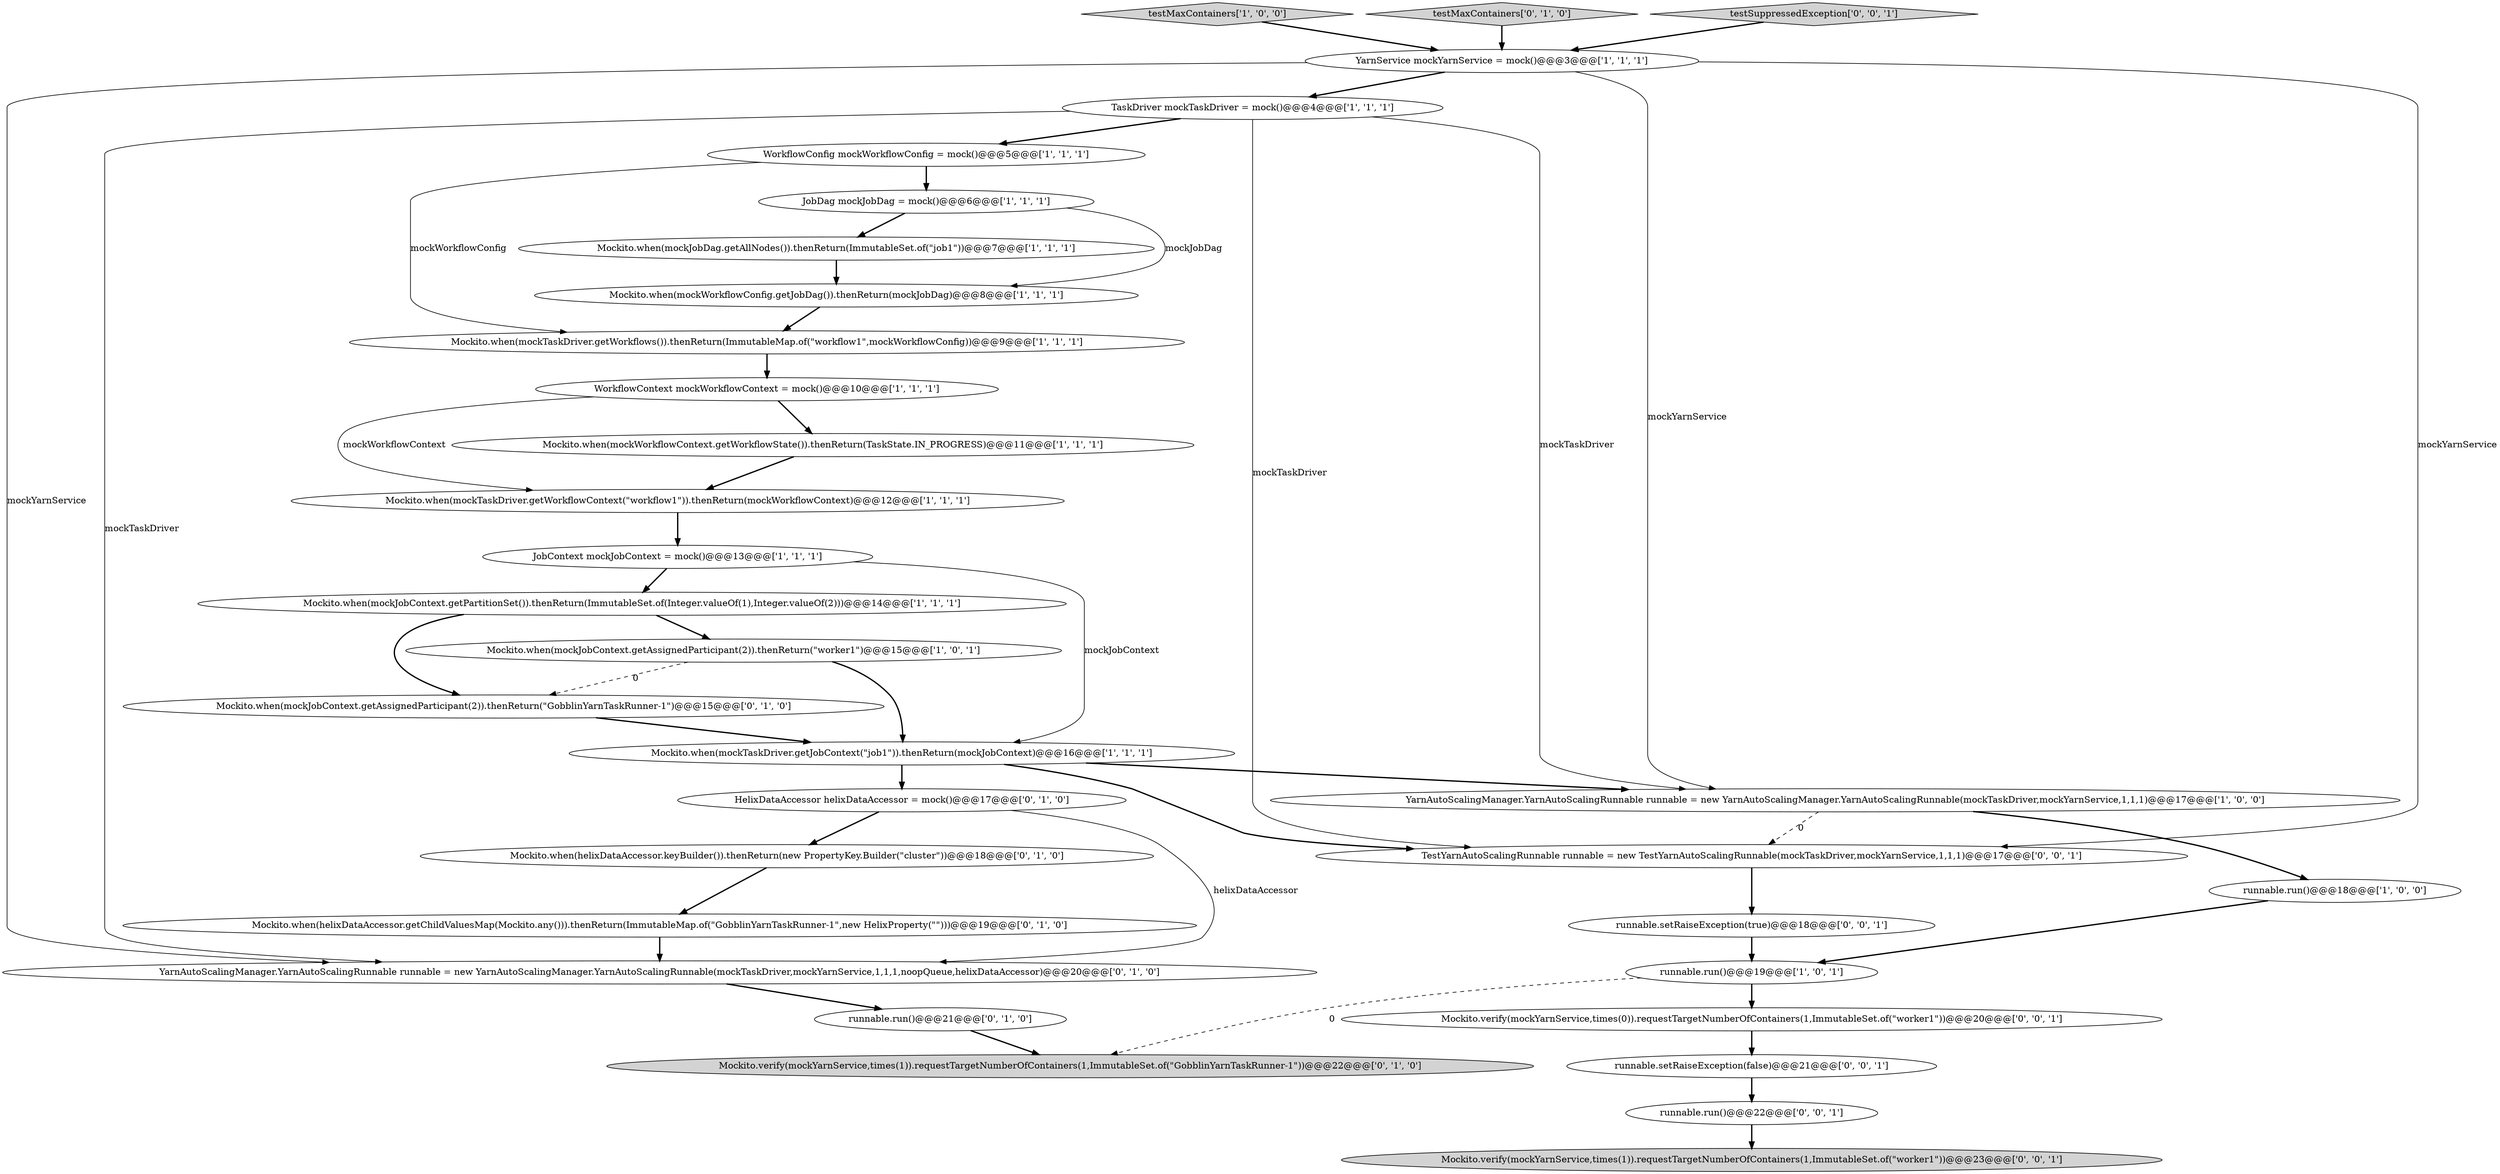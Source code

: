 digraph {
30 [style = filled, label = "Mockito.verify(mockYarnService,times(1)).requestTargetNumberOfContainers(1,ImmutableSet.of(\"worker1\"))@@@23@@@['0', '0', '1']", fillcolor = lightgray, shape = ellipse image = "AAA0AAABBB3BBB"];
25 [style = filled, label = "HelixDataAccessor helixDataAccessor = mock()@@@17@@@['0', '1', '0']", fillcolor = white, shape = ellipse image = "AAA0AAABBB2BBB"];
22 [style = filled, label = "Mockito.when(helixDataAccessor.getChildValuesMap(Mockito.any())).thenReturn(ImmutableMap.of(\"GobblinYarnTaskRunner-1\",new HelixProperty(\"\")))@@@19@@@['0', '1', '0']", fillcolor = white, shape = ellipse image = "AAA1AAABBB2BBB"];
20 [style = filled, label = "runnable.run()@@@21@@@['0', '1', '0']", fillcolor = white, shape = ellipse image = "AAA0AAABBB2BBB"];
32 [style = filled, label = "runnable.run()@@@22@@@['0', '0', '1']", fillcolor = white, shape = ellipse image = "AAA0AAABBB3BBB"];
2 [style = filled, label = "Mockito.when(mockWorkflowContext.getWorkflowState()).thenReturn(TaskState.IN_PROGRESS)@@@11@@@['1', '1', '1']", fillcolor = white, shape = ellipse image = "AAA0AAABBB1BBB"];
29 [style = filled, label = "TestYarnAutoScalingRunnable runnable = new TestYarnAutoScalingRunnable(mockTaskDriver,mockYarnService,1,1,1)@@@17@@@['0', '0', '1']", fillcolor = white, shape = ellipse image = "AAA0AAABBB3BBB"];
10 [style = filled, label = "testMaxContainers['1', '0', '0']", fillcolor = lightgray, shape = diamond image = "AAA0AAABBB1BBB"];
14 [style = filled, label = "Mockito.when(mockJobContext.getPartitionSet()).thenReturn(ImmutableSet.of(Integer.valueOf(1),Integer.valueOf(2)))@@@14@@@['1', '1', '1']", fillcolor = white, shape = ellipse image = "AAA0AAABBB1BBB"];
7 [style = filled, label = "JobDag mockJobDag = mock()@@@6@@@['1', '1', '1']", fillcolor = white, shape = ellipse image = "AAA0AAABBB1BBB"];
27 [style = filled, label = "Mockito.verify(mockYarnService,times(0)).requestTargetNumberOfContainers(1,ImmutableSet.of(\"worker1\"))@@@20@@@['0', '0', '1']", fillcolor = white, shape = ellipse image = "AAA0AAABBB3BBB"];
4 [style = filled, label = "Mockito.when(mockTaskDriver.getWorkflowContext(\"workflow1\")).thenReturn(mockWorkflowContext)@@@12@@@['1', '1', '1']", fillcolor = white, shape = ellipse image = "AAA0AAABBB1BBB"];
23 [style = filled, label = "Mockito.when(mockJobContext.getAssignedParticipant(2)).thenReturn(\"GobblinYarnTaskRunner-1\")@@@15@@@['0', '1', '0']", fillcolor = white, shape = ellipse image = "AAA1AAABBB2BBB"];
11 [style = filled, label = "Mockito.when(mockWorkflowConfig.getJobDag()).thenReturn(mockJobDag)@@@8@@@['1', '1', '1']", fillcolor = white, shape = ellipse image = "AAA0AAABBB1BBB"];
0 [style = filled, label = "Mockito.when(mockTaskDriver.getJobContext(\"job1\")).thenReturn(mockJobContext)@@@16@@@['1', '1', '1']", fillcolor = white, shape = ellipse image = "AAA0AAABBB1BBB"];
13 [style = filled, label = "Mockito.when(mockJobDag.getAllNodes()).thenReturn(ImmutableSet.of(\"job1\"))@@@7@@@['1', '1', '1']", fillcolor = white, shape = ellipse image = "AAA0AAABBB1BBB"];
9 [style = filled, label = "YarnAutoScalingManager.YarnAutoScalingRunnable runnable = new YarnAutoScalingManager.YarnAutoScalingRunnable(mockTaskDriver,mockYarnService,1,1,1)@@@17@@@['1', '0', '0']", fillcolor = white, shape = ellipse image = "AAA0AAABBB1BBB"];
15 [style = filled, label = "JobContext mockJobContext = mock()@@@13@@@['1', '1', '1']", fillcolor = white, shape = ellipse image = "AAA0AAABBB1BBB"];
12 [style = filled, label = "TaskDriver mockTaskDriver = mock()@@@4@@@['1', '1', '1']", fillcolor = white, shape = ellipse image = "AAA0AAABBB1BBB"];
8 [style = filled, label = "YarnService mockYarnService = mock()@@@3@@@['1', '1', '1']", fillcolor = white, shape = ellipse image = "AAA0AAABBB1BBB"];
1 [style = filled, label = "WorkflowConfig mockWorkflowConfig = mock()@@@5@@@['1', '1', '1']", fillcolor = white, shape = ellipse image = "AAA0AAABBB1BBB"];
31 [style = filled, label = "runnable.setRaiseException(true)@@@18@@@['0', '0', '1']", fillcolor = white, shape = ellipse image = "AAA0AAABBB3BBB"];
26 [style = filled, label = "runnable.setRaiseException(false)@@@21@@@['0', '0', '1']", fillcolor = white, shape = ellipse image = "AAA0AAABBB3BBB"];
6 [style = filled, label = "WorkflowContext mockWorkflowContext = mock()@@@10@@@['1', '1', '1']", fillcolor = white, shape = ellipse image = "AAA0AAABBB1BBB"];
18 [style = filled, label = "YarnAutoScalingManager.YarnAutoScalingRunnable runnable = new YarnAutoScalingManager.YarnAutoScalingRunnable(mockTaskDriver,mockYarnService,1,1,1,noopQueue,helixDataAccessor)@@@20@@@['0', '1', '0']", fillcolor = white, shape = ellipse image = "AAA1AAABBB2BBB"];
5 [style = filled, label = "Mockito.when(mockTaskDriver.getWorkflows()).thenReturn(ImmutableMap.of(\"workflow1\",mockWorkflowConfig))@@@9@@@['1', '1', '1']", fillcolor = white, shape = ellipse image = "AAA0AAABBB1BBB"];
21 [style = filled, label = "testMaxContainers['0', '1', '0']", fillcolor = lightgray, shape = diamond image = "AAA0AAABBB2BBB"];
17 [style = filled, label = "runnable.run()@@@18@@@['1', '0', '0']", fillcolor = white, shape = ellipse image = "AAA0AAABBB1BBB"];
24 [style = filled, label = "Mockito.verify(mockYarnService,times(1)).requestTargetNumberOfContainers(1,ImmutableSet.of(\"GobblinYarnTaskRunner-1\"))@@@22@@@['0', '1', '0']", fillcolor = lightgray, shape = ellipse image = "AAA1AAABBB2BBB"];
28 [style = filled, label = "testSuppressedException['0', '0', '1']", fillcolor = lightgray, shape = diamond image = "AAA0AAABBB3BBB"];
19 [style = filled, label = "Mockito.when(helixDataAccessor.keyBuilder()).thenReturn(new PropertyKey.Builder(\"cluster\"))@@@18@@@['0', '1', '0']", fillcolor = white, shape = ellipse image = "AAA1AAABBB2BBB"];
16 [style = filled, label = "Mockito.when(mockJobContext.getAssignedParticipant(2)).thenReturn(\"worker1\")@@@15@@@['1', '0', '1']", fillcolor = white, shape = ellipse image = "AAA0AAABBB1BBB"];
3 [style = filled, label = "runnable.run()@@@19@@@['1', '0', '1']", fillcolor = white, shape = ellipse image = "AAA0AAABBB1BBB"];
8->9 [style = solid, label="mockYarnService"];
8->18 [style = solid, label="mockYarnService"];
8->29 [style = solid, label="mockYarnService"];
18->20 [style = bold, label=""];
2->4 [style = bold, label=""];
8->12 [style = bold, label=""];
14->16 [style = bold, label=""];
9->29 [style = dashed, label="0"];
16->23 [style = dashed, label="0"];
7->11 [style = solid, label="mockJobDag"];
25->19 [style = bold, label=""];
0->29 [style = bold, label=""];
1->5 [style = solid, label="mockWorkflowConfig"];
0->9 [style = bold, label=""];
16->0 [style = bold, label=""];
12->1 [style = bold, label=""];
10->8 [style = bold, label=""];
28->8 [style = bold, label=""];
19->22 [style = bold, label=""];
21->8 [style = bold, label=""];
3->24 [style = dashed, label="0"];
0->25 [style = bold, label=""];
17->3 [style = bold, label=""];
25->18 [style = solid, label="helixDataAccessor"];
3->27 [style = bold, label=""];
23->0 [style = bold, label=""];
6->2 [style = bold, label=""];
7->13 [style = bold, label=""];
13->11 [style = bold, label=""];
15->14 [style = bold, label=""];
12->9 [style = solid, label="mockTaskDriver"];
9->17 [style = bold, label=""];
12->29 [style = solid, label="mockTaskDriver"];
26->32 [style = bold, label=""];
29->31 [style = bold, label=""];
27->26 [style = bold, label=""];
6->4 [style = solid, label="mockWorkflowContext"];
22->18 [style = bold, label=""];
20->24 [style = bold, label=""];
14->23 [style = bold, label=""];
32->30 [style = bold, label=""];
1->7 [style = bold, label=""];
4->15 [style = bold, label=""];
15->0 [style = solid, label="mockJobContext"];
12->18 [style = solid, label="mockTaskDriver"];
31->3 [style = bold, label=""];
5->6 [style = bold, label=""];
11->5 [style = bold, label=""];
}
